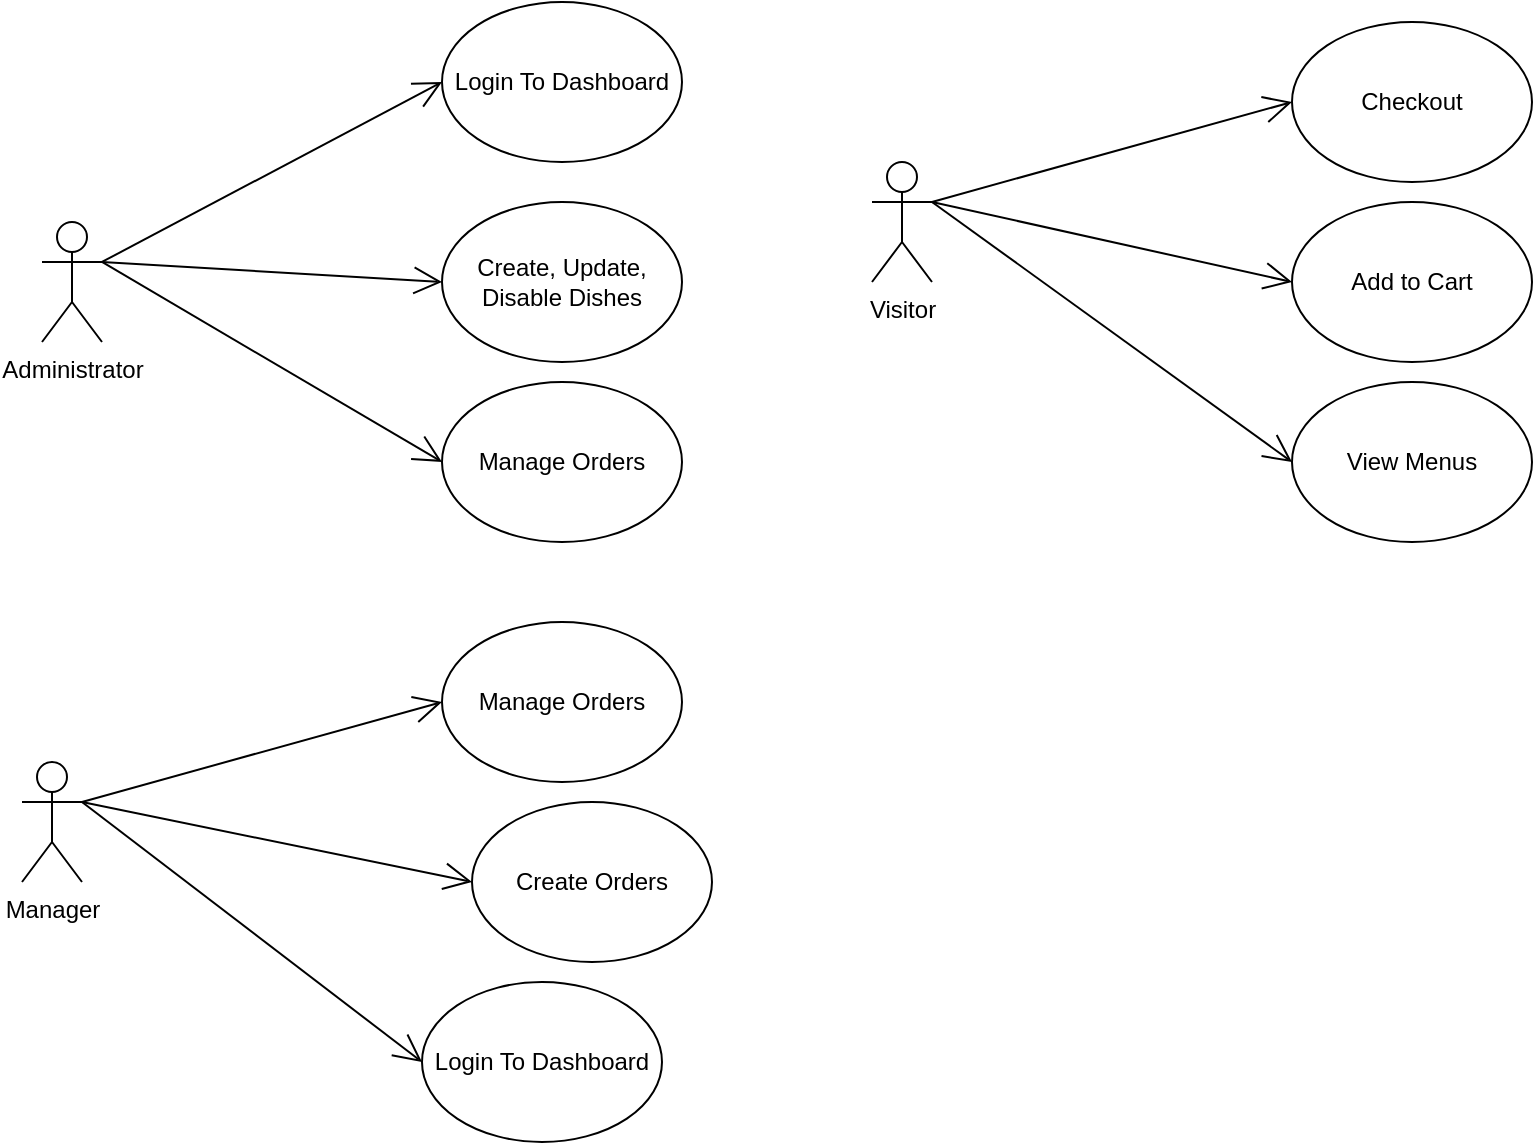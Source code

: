 <mxfile>
    <diagram id="tdNPOPUHCkE1XMktxxZ7" name="Page-1">
        <mxGraphModel dx="1074" dy="764" grid="1" gridSize="10" guides="1" tooltips="1" connect="1" arrows="1" fold="1" page="1" pageScale="1" pageWidth="850" pageHeight="1100" math="0" shadow="0">
            <root>
                <mxCell id="0"/>
                <mxCell id="1" parent="0"/>
                <mxCell id="4" style="edgeStyle=none;html=1;exitX=1;exitY=0.333;exitDx=0;exitDy=0;exitPerimeter=0;entryX=0;entryY=0.5;entryDx=0;entryDy=0;endArrow=open;endFill=0;endSize=12;" edge="1" parent="1" source="2" target="3">
                    <mxGeometry relative="1" as="geometry"/>
                </mxCell>
                <mxCell id="6" style="edgeStyle=none;shape=connector;rounded=1;html=1;exitX=1;exitY=0.333;exitDx=0;exitDy=0;exitPerimeter=0;entryX=0;entryY=0.5;entryDx=0;entryDy=0;labelBackgroundColor=default;fontFamily=Helvetica;fontSize=11;fontColor=default;endArrow=open;endFill=0;endSize=12;strokeColor=default;" edge="1" parent="1" source="2" target="5">
                    <mxGeometry relative="1" as="geometry"/>
                </mxCell>
                <mxCell id="8" style="edgeStyle=none;shape=connector;rounded=1;html=1;exitX=1;exitY=0.333;exitDx=0;exitDy=0;exitPerimeter=0;entryX=0;entryY=0.5;entryDx=0;entryDy=0;labelBackgroundColor=default;fontFamily=Helvetica;fontSize=11;fontColor=default;endArrow=open;endFill=0;endSize=12;strokeColor=default;" edge="1" parent="1" source="2" target="7">
                    <mxGeometry relative="1" as="geometry"/>
                </mxCell>
                <mxCell id="2" value="Administrator" style="shape=umlActor;verticalLabelPosition=bottom;verticalAlign=top;html=1;outlineConnect=0;" vertex="1" parent="1">
                    <mxGeometry x="90" y="140" width="30" height="60" as="geometry"/>
                </mxCell>
                <mxCell id="3" value="Login To Dashboard" style="ellipse;whiteSpace=wrap;html=1;" vertex="1" parent="1">
                    <mxGeometry x="290" y="30" width="120" height="80" as="geometry"/>
                </mxCell>
                <mxCell id="5" value="Create, Update, Disable Dishes" style="ellipse;whiteSpace=wrap;html=1;" vertex="1" parent="1">
                    <mxGeometry x="290" y="130" width="120" height="80" as="geometry"/>
                </mxCell>
                <mxCell id="7" value="Manage Orders" style="ellipse;whiteSpace=wrap;html=1;" vertex="1" parent="1">
                    <mxGeometry x="290" y="220" width="120" height="80" as="geometry"/>
                </mxCell>
                <mxCell id="10" style="edgeStyle=none;shape=connector;rounded=1;html=1;exitX=1;exitY=0.333;exitDx=0;exitDy=0;exitPerimeter=0;labelBackgroundColor=default;fontFamily=Helvetica;fontSize=11;fontColor=default;endArrow=open;endFill=0;endSize=12;strokeColor=default;entryX=0;entryY=0.5;entryDx=0;entryDy=0;" edge="1" parent="1" source="9" target="14">
                    <mxGeometry relative="1" as="geometry"/>
                </mxCell>
                <mxCell id="12" style="edgeStyle=none;shape=connector;rounded=1;html=1;exitX=1;exitY=0.333;exitDx=0;exitDy=0;exitPerimeter=0;entryX=0;entryY=0.5;entryDx=0;entryDy=0;labelBackgroundColor=default;fontFamily=Helvetica;fontSize=11;fontColor=default;endArrow=open;endFill=0;endSize=12;strokeColor=default;" edge="1" parent="1" source="9" target="11">
                    <mxGeometry relative="1" as="geometry"/>
                </mxCell>
                <mxCell id="15" style="edgeStyle=none;shape=connector;rounded=1;html=1;exitX=1;exitY=0.333;exitDx=0;exitDy=0;exitPerimeter=0;entryX=0;entryY=0.5;entryDx=0;entryDy=0;labelBackgroundColor=default;fontFamily=Helvetica;fontSize=11;fontColor=default;endArrow=open;endFill=0;endSize=12;strokeColor=default;" edge="1" parent="1" source="9" target="13">
                    <mxGeometry relative="1" as="geometry"/>
                </mxCell>
                <mxCell id="9" value="Manager" style="shape=umlActor;verticalLabelPosition=bottom;verticalAlign=top;html=1;outlineConnect=0;" vertex="1" parent="1">
                    <mxGeometry x="80" y="410" width="30" height="60" as="geometry"/>
                </mxCell>
                <mxCell id="11" value="Create Orders" style="ellipse;whiteSpace=wrap;html=1;" vertex="1" parent="1">
                    <mxGeometry x="305" y="430" width="120" height="80" as="geometry"/>
                </mxCell>
                <mxCell id="13" value="Login To Dashboard" style="ellipse;whiteSpace=wrap;html=1;" vertex="1" parent="1">
                    <mxGeometry x="280" y="520" width="120" height="80" as="geometry"/>
                </mxCell>
                <mxCell id="14" value="Manage Orders" style="ellipse;whiteSpace=wrap;html=1;" vertex="1" parent="1">
                    <mxGeometry x="290" y="340" width="120" height="80" as="geometry"/>
                </mxCell>
                <mxCell id="16" style="edgeStyle=none;shape=connector;rounded=1;html=1;exitX=1;exitY=0.333;exitDx=0;exitDy=0;exitPerimeter=0;labelBackgroundColor=default;fontFamily=Helvetica;fontSize=11;fontColor=default;endArrow=open;endFill=0;endSize=12;strokeColor=default;entryX=0;entryY=0.5;entryDx=0;entryDy=0;" edge="1" source="19" target="22" parent="1">
                    <mxGeometry relative="1" as="geometry"/>
                </mxCell>
                <mxCell id="17" style="edgeStyle=none;shape=connector;rounded=1;html=1;exitX=1;exitY=0.333;exitDx=0;exitDy=0;exitPerimeter=0;entryX=0;entryY=0.5;entryDx=0;entryDy=0;labelBackgroundColor=default;fontFamily=Helvetica;fontSize=11;fontColor=default;endArrow=open;endFill=0;endSize=12;strokeColor=default;" edge="1" source="19" target="20" parent="1">
                    <mxGeometry relative="1" as="geometry"/>
                </mxCell>
                <mxCell id="18" style="edgeStyle=none;shape=connector;rounded=1;html=1;exitX=1;exitY=0.333;exitDx=0;exitDy=0;exitPerimeter=0;entryX=0;entryY=0.5;entryDx=0;entryDy=0;labelBackgroundColor=default;fontFamily=Helvetica;fontSize=11;fontColor=default;endArrow=open;endFill=0;endSize=12;strokeColor=default;" edge="1" source="19" target="21" parent="1">
                    <mxGeometry relative="1" as="geometry"/>
                </mxCell>
                <mxCell id="19" value="Visitor" style="shape=umlActor;verticalLabelPosition=bottom;verticalAlign=top;html=1;outlineConnect=0;" vertex="1" parent="1">
                    <mxGeometry x="505" y="110" width="30" height="60" as="geometry"/>
                </mxCell>
                <mxCell id="20" value="Add to Cart" style="ellipse;whiteSpace=wrap;html=1;" vertex="1" parent="1">
                    <mxGeometry x="715" y="130" width="120" height="80" as="geometry"/>
                </mxCell>
                <mxCell id="21" value="View Menus" style="ellipse;whiteSpace=wrap;html=1;" vertex="1" parent="1">
                    <mxGeometry x="715" y="220" width="120" height="80" as="geometry"/>
                </mxCell>
                <mxCell id="22" value="Checkout" style="ellipse;whiteSpace=wrap;html=1;" vertex="1" parent="1">
                    <mxGeometry x="715" y="40" width="120" height="80" as="geometry"/>
                </mxCell>
            </root>
        </mxGraphModel>
    </diagram>
</mxfile>